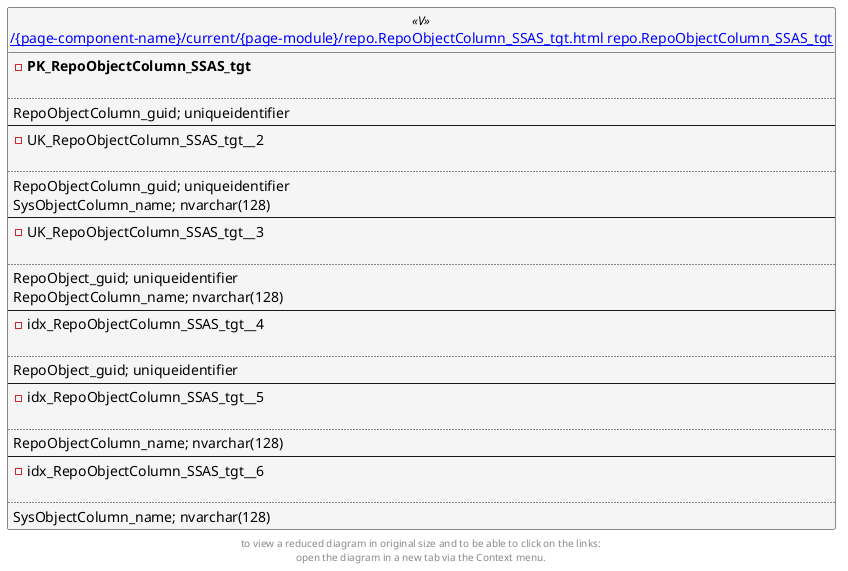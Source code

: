 @startuml
left to right direction
'top to bottom direction
hide circle
'avoide "." issues:
set namespaceSeparator none


skinparam class {
  BackgroundColor White
  BackgroundColor<<FN>> Yellow
  BackgroundColor<<FS>> Yellow
  BackgroundColor<<FT>> LightGray
  BackgroundColor<<IF>> Yellow
  BackgroundColor<<IS>> Yellow
  BackgroundColor<<P>> Aqua
  BackgroundColor<<PC>> Aqua
  BackgroundColor<<SN>> Yellow
  BackgroundColor<<SO>> SlateBlue
  BackgroundColor<<TF>> LightGray
  BackgroundColor<<TR>> Tomato
  BackgroundColor<<U>> White
  BackgroundColor<<V>> WhiteSmoke
  BackgroundColor<<X>> Aqua
}


entity "[[{site-url}/{page-component-name}/current/{page-module}/repo.RepoObjectColumn_SSAS_tgt.html repo.RepoObjectColumn_SSAS_tgt]]" as repo.RepoObjectColumn_SSAS_tgt << V >> {
- **PK_RepoObjectColumn_SSAS_tgt**

..
RepoObjectColumn_guid; uniqueidentifier
--
- UK_RepoObjectColumn_SSAS_tgt__2

..
RepoObjectColumn_guid; uniqueidentifier
SysObjectColumn_name; nvarchar(128)
--
- UK_RepoObjectColumn_SSAS_tgt__3

..
RepoObject_guid; uniqueidentifier
RepoObjectColumn_name; nvarchar(128)
--
- idx_RepoObjectColumn_SSAS_tgt__4

..
RepoObject_guid; uniqueidentifier
--
- idx_RepoObjectColumn_SSAS_tgt__5

..
RepoObjectColumn_name; nvarchar(128)
--
- idx_RepoObjectColumn_SSAS_tgt__6

..
SysObjectColumn_name; nvarchar(128)
}


footer
to view a reduced diagram in original size and to be able to click on the links:
open the diagram in a new tab via the Context menu.
end footer

@enduml

